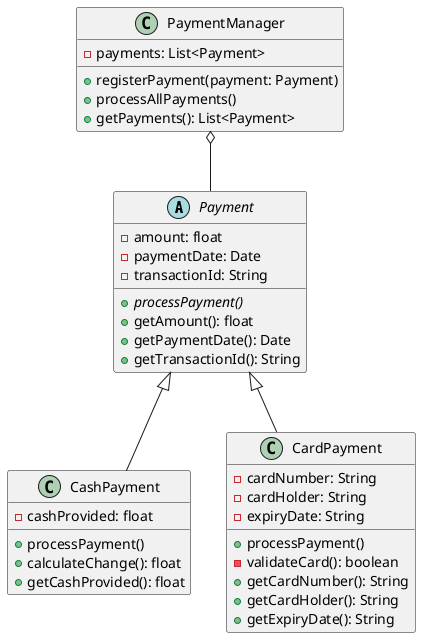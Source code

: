 @startuml PaymentSystem

abstract class Payment {
  -amount: float
  -paymentDate: Date
  -transactionId: String
  +{abstract} processPayment()
  +getAmount(): float
  +getPaymentDate(): Date
  +getTransactionId(): String
}

class CashPayment {
  -cashProvided: float
  +processPayment()
  +calculateChange(): float
  +getCashProvided(): float
}

class CardPayment {
  -cardNumber: String
  -cardHolder: String
  -expiryDate: String
  +processPayment()
  -validateCard(): boolean
  +getCardNumber(): String
  +getCardHolder(): String
  +getExpiryDate(): String
}

class PaymentManager {
  -payments: List<Payment>
  +registerPayment(payment: Payment)
  +processAllPayments()
  +getPayments(): List<Payment>
}

Payment <|-- CashPayment
Payment <|-- CardPayment
PaymentManager o-- Payment

@enduml